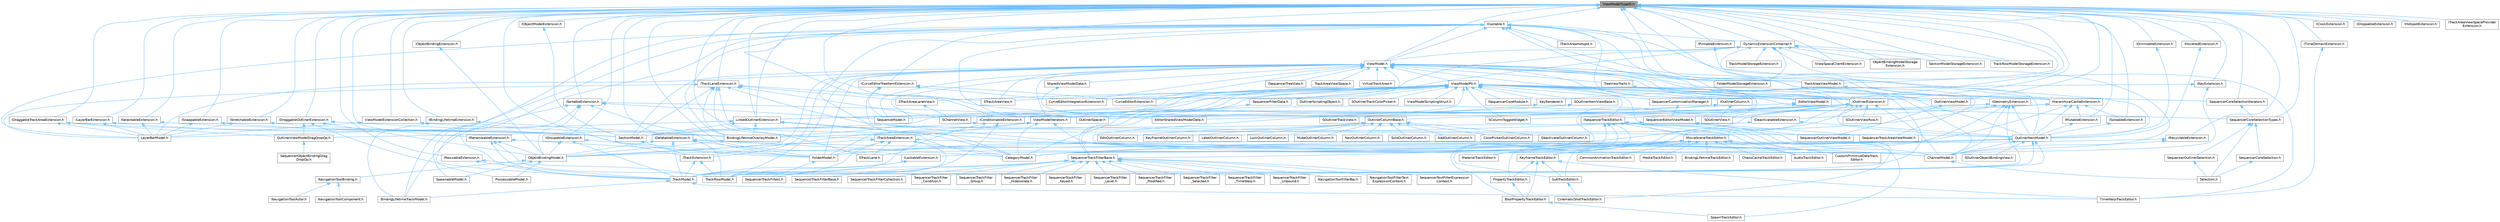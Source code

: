 digraph "ViewModelTypeID.h"
{
 // INTERACTIVE_SVG=YES
 // LATEX_PDF_SIZE
  bgcolor="transparent";
  edge [fontname=Helvetica,fontsize=10,labelfontname=Helvetica,labelfontsize=10];
  node [fontname=Helvetica,fontsize=10,shape=box,height=0.2,width=0.4];
  Node1 [id="Node000001",label="ViewModelTypeID.h",height=0.2,width=0.4,color="gray40", fillcolor="grey60", style="filled", fontcolor="black",tooltip=" "];
  Node1 -> Node2 [id="edge1_Node000001_Node000002",dir="back",color="steelblue1",style="solid",tooltip=" "];
  Node2 [id="Node000002",label="DynamicExtensionContainer.h",height=0.2,width=0.4,color="grey40", fillcolor="white", style="filled",URL="$db/d88/DynamicExtensionContainer_8h.html",tooltip=" "];
  Node2 -> Node3 [id="edge2_Node000002_Node000003",dir="back",color="steelblue1",style="solid",tooltip=" "];
  Node3 [id="Node000003",label="CurveEditorExtension.h",height=0.2,width=0.4,color="grey40", fillcolor="white", style="filled",URL="$da/d91/CurveEditorExtension_8h.html",tooltip=" "];
  Node2 -> Node4 [id="edge3_Node000002_Node000004",dir="back",color="steelblue1",style="solid",tooltip=" "];
  Node4 [id="Node000004",label="CurveEditorIntegrationExtension.h",height=0.2,width=0.4,color="grey40", fillcolor="white", style="filled",URL="$d9/ddc/CurveEditorIntegrationExtension_8h.html",tooltip=" "];
  Node2 -> Node5 [id="edge4_Node000002_Node000005",dir="back",color="steelblue1",style="solid",tooltip=" "];
  Node5 [id="Node000005",label="FolderModelStorageExtension.h",height=0.2,width=0.4,color="grey40", fillcolor="white", style="filled",URL="$d6/d60/FolderModelStorageExtension_8h.html",tooltip=" "];
  Node2 -> Node6 [id="edge5_Node000002_Node000006",dir="back",color="steelblue1",style="solid",tooltip=" "];
  Node6 [id="Node000006",label="HierarchicalCacheExtension.h",height=0.2,width=0.4,color="grey40", fillcolor="white", style="filled",URL="$da/d29/HierarchicalCacheExtension_8h.html",tooltip=" "];
  Node6 -> Node7 [id="edge6_Node000006_Node000007",dir="back",color="steelblue1",style="solid",tooltip=" "];
  Node7 [id="Node000007",label="IConditionableExtension.h",height=0.2,width=0.4,color="grey40", fillcolor="white", style="filled",URL="$d3/d60/IConditionableExtension_8h.html",tooltip=" "];
  Node7 -> Node8 [id="edge7_Node000007_Node000008",dir="back",color="steelblue1",style="solid",tooltip=" "];
  Node8 [id="Node000008",label="SectionModel.h",height=0.2,width=0.4,color="grey40", fillcolor="white", style="filled",URL="$d7/d0c/SectionModel_8h.html",tooltip=" "];
  Node8 -> Node9 [id="edge8_Node000008_Node000009",dir="back",color="steelblue1",style="solid",tooltip=" "];
  Node9 [id="Node000009",label="ITrackExtension.h",height=0.2,width=0.4,color="grey40", fillcolor="white", style="filled",URL="$d4/d09/ITrackExtension_8h.html",tooltip=" "];
  Node9 -> Node10 [id="edge9_Node000009_Node000010",dir="back",color="steelblue1",style="solid",tooltip=" "];
  Node10 [id="Node000010",label="TrackModel.h",height=0.2,width=0.4,color="grey40", fillcolor="white", style="filled",URL="$db/d94/TrackModel_8h.html",tooltip=" "];
  Node10 -> Node11 [id="edge10_Node000010_Node000011",dir="back",color="steelblue1",style="solid",tooltip=" "];
  Node11 [id="Node000011",label="BindingLifetimeTrackModel.h",height=0.2,width=0.4,color="grey40", fillcolor="white", style="filled",URL="$d5/d30/BindingLifetimeTrackModel_8h.html",tooltip=" "];
  Node10 -> Node12 [id="edge11_Node000010_Node000012",dir="back",color="steelblue1",style="solid",tooltip=" "];
  Node12 [id="Node000012",label="TimeWarpTrackEditor.h",height=0.2,width=0.4,color="grey40", fillcolor="white", style="filled",URL="$dc/d2e/TimeWarpTrackEditor_8h.html",tooltip=" "];
  Node9 -> Node13 [id="edge12_Node000009_Node000013",dir="back",color="steelblue1",style="solid",tooltip=" "];
  Node13 [id="Node000013",label="TrackRowModel.h",height=0.2,width=0.4,color="grey40", fillcolor="white", style="filled",URL="$d8/db5/TrackRowModel_8h.html",tooltip=" "];
  Node7 -> Node10 [id="edge13_Node000007_Node000010",dir="back",color="steelblue1",style="solid",tooltip=" "];
  Node7 -> Node13 [id="edge14_Node000007_Node000013",dir="back",color="steelblue1",style="solid",tooltip=" "];
  Node6 -> Node14 [id="edge15_Node000006_Node000014",dir="back",color="steelblue1",style="solid",tooltip=" "];
  Node14 [id="Node000014",label="IDeactivatableExtension.h",height=0.2,width=0.4,color="grey40", fillcolor="white", style="filled",URL="$dd/d9e/IDeactivatableExtension_8h.html",tooltip=" "];
  Node14 -> Node15 [id="edge16_Node000014_Node000015",dir="back",color="steelblue1",style="solid",tooltip=" "];
  Node15 [id="Node000015",label="FolderModel.h",height=0.2,width=0.4,color="grey40", fillcolor="white", style="filled",URL="$d4/d1d/FolderModel_8h.html",tooltip=" "];
  Node15 -> Node16 [id="edge17_Node000015_Node000016",dir="back",color="steelblue1",style="solid",tooltip=" "];
  Node16 [id="Node000016",label="SequencerTrackFilters.h",height=0.2,width=0.4,color="grey40", fillcolor="white", style="filled",URL="$df/d72/SequencerTrackFilters_8h.html",tooltip=" "];
  Node14 -> Node17 [id="edge18_Node000014_Node000017",dir="back",color="steelblue1",style="solid",tooltip=" "];
  Node17 [id="Node000017",label="OutlinerItemModel.h",height=0.2,width=0.4,color="grey40", fillcolor="white", style="filled",URL="$da/dbf/OutlinerItemModel_8h.html",tooltip=" "];
  Node17 -> Node18 [id="edge19_Node000017_Node000018",dir="back",color="steelblue1",style="solid",tooltip=" "];
  Node18 [id="Node000018",label="CategoryModel.h",height=0.2,width=0.4,color="grey40", fillcolor="white", style="filled",URL="$db/dfe/CategoryModel_8h.html",tooltip=" "];
  Node17 -> Node19 [id="edge20_Node000017_Node000019",dir="back",color="steelblue1",style="solid",tooltip=" "];
  Node19 [id="Node000019",label="ChannelModel.h",height=0.2,width=0.4,color="grey40", fillcolor="white", style="filled",URL="$de/d30/ChannelModel_8h.html",tooltip=" "];
  Node19 -> Node20 [id="edge21_Node000019_Node000020",dir="back",color="steelblue1",style="solid",tooltip=" "];
  Node20 [id="Node000020",label="Selection.h",height=0.2,width=0.4,color="grey40", fillcolor="white", style="filled",URL="$dd/dc2/Editor_2Sequencer_2Public_2MVVM_2Selection_2Selection_8h.html",tooltip=" "];
  Node17 -> Node15 [id="edge22_Node000017_Node000015",dir="back",color="steelblue1",style="solid",tooltip=" "];
  Node17 -> Node21 [id="edge23_Node000017_Node000021",dir="back",color="steelblue1",style="solid",tooltip=" "];
  Node21 [id="Node000021",label="ObjectBindingModel.h",height=0.2,width=0.4,color="grey40", fillcolor="white", style="filled",URL="$de/dbc/ObjectBindingModel_8h.html",tooltip=" "];
  Node21 -> Node22 [id="edge24_Node000021_Node000022",dir="back",color="steelblue1",style="solid",tooltip=" "];
  Node22 [id="Node000022",label="NavigationToolBinding.h",height=0.2,width=0.4,color="grey40", fillcolor="white", style="filled",URL="$d0/db5/NavigationToolBinding_8h.html",tooltip=" "];
  Node22 -> Node23 [id="edge25_Node000022_Node000023",dir="back",color="steelblue1",style="solid",tooltip=" "];
  Node23 [id="Node000023",label="NavigationToolActor.h",height=0.2,width=0.4,color="grey40", fillcolor="white", style="filled",URL="$d6/da8/NavigationToolActor_8h.html",tooltip=" "];
  Node22 -> Node24 [id="edge26_Node000022_Node000024",dir="back",color="steelblue1",style="solid",tooltip=" "];
  Node24 [id="Node000024",label="NavigationToolComponent.h",height=0.2,width=0.4,color="grey40", fillcolor="white", style="filled",URL="$d7/dfc/NavigationToolComponent_8h.html",tooltip=" "];
  Node21 -> Node25 [id="edge27_Node000021_Node000025",dir="back",color="steelblue1",style="solid",tooltip=" "];
  Node25 [id="Node000025",label="PossessableModel.h",height=0.2,width=0.4,color="grey40", fillcolor="white", style="filled",URL="$d5/d01/PossessableModel_8h.html",tooltip=" "];
  Node21 -> Node26 [id="edge28_Node000021_Node000026",dir="back",color="steelblue1",style="solid",tooltip=" "];
  Node26 [id="Node000026",label="SpawnableModel.h",height=0.2,width=0.4,color="grey40", fillcolor="white", style="filled",URL="$d0/dd5/SpawnableModel_8h.html",tooltip=" "];
  Node17 -> Node27 [id="edge29_Node000017_Node000027",dir="back",color="steelblue1",style="solid",tooltip=" "];
  Node27 [id="Node000027",label="SOutlinerObjectBindingView.h",height=0.2,width=0.4,color="grey40", fillcolor="white", style="filled",URL="$d1/dfa/SOutlinerObjectBindingView_8h.html",tooltip=" "];
  Node17 -> Node10 [id="edge30_Node000017_Node000010",dir="back",color="steelblue1",style="solid",tooltip=" "];
  Node17 -> Node13 [id="edge31_Node000017_Node000013",dir="back",color="steelblue1",style="solid",tooltip=" "];
  Node6 -> Node28 [id="edge32_Node000006_Node000028",dir="back",color="steelblue1",style="solid",tooltip=" "];
  Node28 [id="Node000028",label="ILockableExtension.h",height=0.2,width=0.4,color="grey40", fillcolor="white", style="filled",URL="$dd/d3f/ILockableExtension_8h.html",tooltip=" "];
  Node28 -> Node10 [id="edge33_Node000028_Node000010",dir="back",color="steelblue1",style="solid",tooltip=" "];
  Node28 -> Node13 [id="edge34_Node000028_Node000013",dir="back",color="steelblue1",style="solid",tooltip=" "];
  Node6 -> Node29 [id="edge35_Node000006_Node000029",dir="back",color="steelblue1",style="solid",tooltip=" "];
  Node29 [id="Node000029",label="IMutableExtension.h",height=0.2,width=0.4,color="grey40", fillcolor="white", style="filled",URL="$d9/dca/IMutableExtension_8h.html",tooltip=" "];
  Node29 -> Node17 [id="edge36_Node000029_Node000017",dir="back",color="steelblue1",style="solid",tooltip=" "];
  Node6 -> Node30 [id="edge37_Node000006_Node000030",dir="back",color="steelblue1",style="solid",tooltip=" "];
  Node30 [id="Node000030",label="ISoloableExtension.h",height=0.2,width=0.4,color="grey40", fillcolor="white", style="filled",URL="$d8/d58/ISoloableExtension_8h.html",tooltip=" "];
  Node30 -> Node17 [id="edge38_Node000030_Node000017",dir="back",color="steelblue1",style="solid",tooltip=" "];
  Node6 -> Node17 [id="edge39_Node000006_Node000017",dir="back",color="steelblue1",style="solid",tooltip=" "];
  Node2 -> Node31 [id="edge40_Node000002_Node000031",dir="back",color="steelblue1",style="solid",tooltip=" "];
  Node31 [id="Node000031",label="IViewSpaceClientExtension.h",height=0.2,width=0.4,color="grey40", fillcolor="white", style="filled",URL="$d4/d5c/IViewSpaceClientExtension_8h.html",tooltip=" "];
  Node2 -> Node32 [id="edge41_Node000002_Node000032",dir="back",color="steelblue1",style="solid",tooltip=" "];
  Node32 [id="Node000032",label="ObjectBindingModelStorage\lExtension.h",height=0.2,width=0.4,color="grey40", fillcolor="white", style="filled",URL="$d0/d9f/ObjectBindingModelStorageExtension_8h.html",tooltip=" "];
  Node2 -> Node33 [id="edge42_Node000002_Node000033",dir="back",color="steelblue1",style="solid",tooltip=" "];
  Node33 [id="Node000033",label="SectionModelStorageExtension.h",height=0.2,width=0.4,color="grey40", fillcolor="white", style="filled",URL="$dd/d78/SectionModelStorageExtension_8h.html",tooltip=" "];
  Node2 -> Node12 [id="edge43_Node000002_Node000012",dir="back",color="steelblue1",style="solid",tooltip=" "];
  Node2 -> Node34 [id="edge44_Node000002_Node000034",dir="back",color="steelblue1",style="solid",tooltip=" "];
  Node34 [id="Node000034",label="TrackModelStorageExtension.h",height=0.2,width=0.4,color="grey40", fillcolor="white", style="filled",URL="$d8/d98/TrackModelStorageExtension_8h.html",tooltip=" "];
  Node2 -> Node35 [id="edge45_Node000002_Node000035",dir="back",color="steelblue1",style="solid",tooltip=" "];
  Node35 [id="Node000035",label="TrackRowModelStorageExtension.h",height=0.2,width=0.4,color="grey40", fillcolor="white", style="filled",URL="$d7/d9d/TrackRowModelStorageExtension_8h.html",tooltip=" "];
  Node2 -> Node36 [id="edge46_Node000002_Node000036",dir="back",color="steelblue1",style="solid",tooltip=" "];
  Node36 [id="Node000036",label="ViewModel.h",height=0.2,width=0.4,color="grey40", fillcolor="white", style="filled",URL="$d1/df9/ViewModel_8h.html",tooltip=" "];
  Node36 -> Node37 [id="edge47_Node000036_Node000037",dir="back",color="steelblue1",style="solid",tooltip=" "];
  Node37 [id="Node000037",label="BindingLifetimeOverlayModel.h",height=0.2,width=0.4,color="grey40", fillcolor="white", style="filled",URL="$d2/d69/BindingLifetimeOverlayModel_8h.html",tooltip=" "];
  Node37 -> Node21 [id="edge48_Node000037_Node000021",dir="back",color="steelblue1",style="solid",tooltip=" "];
  Node36 -> Node18 [id="edge49_Node000036_Node000018",dir="back",color="steelblue1",style="solid",tooltip=" "];
  Node36 -> Node19 [id="edge50_Node000036_Node000019",dir="back",color="steelblue1",style="solid",tooltip=" "];
  Node36 -> Node3 [id="edge51_Node000036_Node000003",dir="back",color="steelblue1",style="solid",tooltip=" "];
  Node36 -> Node4 [id="edge52_Node000036_Node000004",dir="back",color="steelblue1",style="solid",tooltip=" "];
  Node36 -> Node38 [id="edge53_Node000036_Node000038",dir="back",color="steelblue1",style="solid",tooltip=" "];
  Node38 [id="Node000038",label="EditorViewModel.h",height=0.2,width=0.4,color="grey40", fillcolor="white", style="filled",URL="$da/d6b/EditorViewModel_8h.html",tooltip=" "];
  Node38 -> Node39 [id="edge54_Node000038_Node000039",dir="back",color="steelblue1",style="solid",tooltip=" "];
  Node39 [id="Node000039",label="EditorSharedViewModelData.h",height=0.2,width=0.4,color="grey40", fillcolor="white", style="filled",URL="$dd/dc7/EditorSharedViewModelData_8h.html",tooltip=" "];
  Node38 -> Node40 [id="edge55_Node000038_Node000040",dir="back",color="steelblue1",style="solid",tooltip=" "];
  Node40 [id="Node000040",label="SequencerEditorViewModel.h",height=0.2,width=0.4,color="grey40", fillcolor="white", style="filled",URL="$da/d57/SequencerEditorViewModel_8h.html",tooltip=" "];
  Node40 -> Node37 [id="edge56_Node000040_Node000037",dir="back",color="steelblue1",style="solid",tooltip=" "];
  Node40 -> Node41 [id="edge57_Node000040_Node000041",dir="back",color="steelblue1",style="solid",tooltip=" "];
  Node41 [id="Node000041",label="SequencerOutlinerViewModel.h",height=0.2,width=0.4,color="grey40", fillcolor="white", style="filled",URL="$da/d12/SequencerOutlinerViewModel_8h.html",tooltip=" "];
  Node40 -> Node42 [id="edge58_Node000040_Node000042",dir="back",color="steelblue1",style="solid",tooltip=" "];
  Node42 [id="Node000042",label="SequencerTrackAreaViewModel.h",height=0.2,width=0.4,color="grey40", fillcolor="white", style="filled",URL="$d9/dd2/SequencerTrackAreaViewModel_8h.html",tooltip=" "];
  Node36 -> Node15 [id="edge59_Node000036_Node000015",dir="back",color="steelblue1",style="solid",tooltip=" "];
  Node36 -> Node5 [id="edge60_Node000036_Node000005",dir="back",color="steelblue1",style="solid",tooltip=" "];
  Node36 -> Node43 [id="edge61_Node000036_Node000043",dir="back",color="steelblue1",style="solid",tooltip=" "];
  Node43 [id="Node000043",label="IOutlinerExtension.h",height=0.2,width=0.4,color="grey40", fillcolor="white", style="filled",URL="$db/d1a/IOutlinerExtension_8h.html",tooltip=" "];
  Node43 -> Node18 [id="edge62_Node000043_Node000018",dir="back",color="steelblue1",style="solid",tooltip=" "];
  Node43 -> Node19 [id="edge63_Node000043_Node000019",dir="back",color="steelblue1",style="solid",tooltip=" "];
  Node43 -> Node15 [id="edge64_Node000043_Node000015",dir="back",color="steelblue1",style="solid",tooltip=" "];
  Node43 -> Node44 [id="edge65_Node000043_Node000044",dir="back",color="steelblue1",style="solid",tooltip=" "];
  Node44 [id="Node000044",label="ISequencerTrackEditor.h",height=0.2,width=0.4,color="grey40", fillcolor="white", style="filled",URL="$df/dca/ISequencerTrackEditor_8h.html",tooltip=" "];
  Node44 -> Node45 [id="edge66_Node000044_Node000045",dir="back",color="steelblue1",style="solid",tooltip=" "];
  Node45 [id="Node000045",label="AudioTrackEditor.h",height=0.2,width=0.4,color="grey40", fillcolor="white", style="filled",URL="$dd/d96/AudioTrackEditor_8h.html",tooltip=" "];
  Node44 -> Node46 [id="edge67_Node000044_Node000046",dir="back",color="steelblue1",style="solid",tooltip=" "];
  Node46 [id="Node000046",label="BoolPropertyTrackEditor.h",height=0.2,width=0.4,color="grey40", fillcolor="white", style="filled",URL="$db/d07/BoolPropertyTrackEditor_8h.html",tooltip=" "];
  Node46 -> Node47 [id="edge68_Node000046_Node000047",dir="back",color="steelblue1",style="solid",tooltip=" "];
  Node47 [id="Node000047",label="SpawnTrackEditor.h",height=0.2,width=0.4,color="grey40", fillcolor="white", style="filled",URL="$d5/dac/SpawnTrackEditor_8h.html",tooltip=" "];
  Node44 -> Node48 [id="edge69_Node000044_Node000048",dir="back",color="steelblue1",style="solid",tooltip=" "];
  Node48 [id="Node000048",label="CinematicShotTrackEditor.h",height=0.2,width=0.4,color="grey40", fillcolor="white", style="filled",URL="$d3/d0c/CinematicShotTrackEditor_8h.html",tooltip=" "];
  Node44 -> Node49 [id="edge70_Node000044_Node000049",dir="back",color="steelblue1",style="solid",tooltip=" "];
  Node49 [id="Node000049",label="CustomPrimitiveDataTrack\lEditor.h",height=0.2,width=0.4,color="grey40", fillcolor="white", style="filled",URL="$dc/d8f/CustomPrimitiveDataTrackEditor_8h.html",tooltip=" "];
  Node44 -> Node50 [id="edge71_Node000044_Node000050",dir="back",color="steelblue1",style="solid",tooltip=" "];
  Node50 [id="Node000050",label="MaterialTrackEditor.h",height=0.2,width=0.4,color="grey40", fillcolor="white", style="filled",URL="$d1/d9f/MaterialTrackEditor_8h.html",tooltip=" "];
  Node44 -> Node51 [id="edge72_Node000044_Node000051",dir="back",color="steelblue1",style="solid",tooltip=" "];
  Node51 [id="Node000051",label="MovieSceneTrackEditor.h",height=0.2,width=0.4,color="grey40", fillcolor="white", style="filled",URL="$db/d6c/MovieSceneTrackEditor_8h.html",tooltip=" "];
  Node51 -> Node45 [id="edge73_Node000051_Node000045",dir="back",color="steelblue1",style="solid",tooltip=" "];
  Node51 -> Node52 [id="edge74_Node000051_Node000052",dir="back",color="steelblue1",style="solid",tooltip=" "];
  Node52 [id="Node000052",label="BindingLifetimeTrackEditor.h",height=0.2,width=0.4,color="grey40", fillcolor="white", style="filled",URL="$db/d3c/BindingLifetimeTrackEditor_8h.html",tooltip=" "];
  Node51 -> Node53 [id="edge75_Node000051_Node000053",dir="back",color="steelblue1",style="solid",tooltip=" "];
  Node53 [id="Node000053",label="ChaosCacheTrackEditor.h",height=0.2,width=0.4,color="grey40", fillcolor="white", style="filled",URL="$db/d36/ChaosCacheTrackEditor_8h.html",tooltip=" "];
  Node51 -> Node54 [id="edge76_Node000051_Node000054",dir="back",color="steelblue1",style="solid",tooltip=" "];
  Node54 [id="Node000054",label="CommonAnimationTrackEditor.h",height=0.2,width=0.4,color="grey40", fillcolor="white", style="filled",URL="$d9/d6e/CommonAnimationTrackEditor_8h.html",tooltip=" "];
  Node51 -> Node49 [id="edge77_Node000051_Node000049",dir="back",color="steelblue1",style="solid",tooltip=" "];
  Node51 -> Node55 [id="edge78_Node000051_Node000055",dir="back",color="steelblue1",style="solid",tooltip=" "];
  Node55 [id="Node000055",label="KeyframeTrackEditor.h",height=0.2,width=0.4,color="grey40", fillcolor="white", style="filled",URL="$dd/d47/KeyframeTrackEditor_8h.html",tooltip=" "];
  Node55 -> Node46 [id="edge79_Node000055_Node000046",dir="back",color="steelblue1",style="solid",tooltip=" "];
  Node55 -> Node56 [id="edge80_Node000055_Node000056",dir="back",color="steelblue1",style="solid",tooltip=" "];
  Node56 [id="Node000056",label="PropertyTrackEditor.h",height=0.2,width=0.4,color="grey40", fillcolor="white", style="filled",URL="$da/d9a/PropertyTrackEditor_8h.html",tooltip=" "];
  Node56 -> Node46 [id="edge81_Node000056_Node000046",dir="back",color="steelblue1",style="solid",tooltip=" "];
  Node55 -> Node57 [id="edge82_Node000055_Node000057",dir="back",color="steelblue1",style="solid",tooltip=" "];
  Node57 [id="Node000057",label="SubTrackEditor.h",height=0.2,width=0.4,color="grey40", fillcolor="white", style="filled",URL="$d8/d5b/SubTrackEditor_8h.html",tooltip=" "];
  Node57 -> Node48 [id="edge83_Node000057_Node000048",dir="back",color="steelblue1",style="solid",tooltip=" "];
  Node55 -> Node12 [id="edge84_Node000055_Node000012",dir="back",color="steelblue1",style="solid",tooltip=" "];
  Node51 -> Node50 [id="edge85_Node000051_Node000050",dir="back",color="steelblue1",style="solid",tooltip=" "];
  Node51 -> Node58 [id="edge86_Node000051_Node000058",dir="back",color="steelblue1",style="solid",tooltip=" "];
  Node58 [id="Node000058",label="MediaTrackEditor.h",height=0.2,width=0.4,color="grey40", fillcolor="white", style="filled",URL="$d0/d41/MediaTrackEditor_8h.html",tooltip=" "];
  Node51 -> Node56 [id="edge87_Node000051_Node000056",dir="back",color="steelblue1",style="solid",tooltip=" "];
  Node51 -> Node59 [id="edge88_Node000051_Node000059",dir="back",color="steelblue1",style="solid",tooltip=" "];
  Node59 [id="Node000059",label="SequencerTrackFilterBase.h",height=0.2,width=0.4,color="grey40", fillcolor="white", style="filled",URL="$d8/def/Filters_2SequencerTrackFilterBase_8h.html",tooltip=" "];
  Node59 -> Node60 [id="edge89_Node000059_Node000060",dir="back",color="steelblue1",style="solid",tooltip=" "];
  Node60 [id="Node000060",label="NavigationToolFilterBar.h",height=0.2,width=0.4,color="grey40", fillcolor="white", style="filled",URL="$df/d14/NavigationToolFilterBar_8h.html",tooltip=" "];
  Node59 -> Node61 [id="edge90_Node000059_Node000061",dir="back",color="steelblue1",style="solid",tooltip=" "];
  Node61 [id="Node000061",label="NavigationToolFilterText\lExpressionContext.h",height=0.2,width=0.4,color="grey40", fillcolor="white", style="filled",URL="$d8/dd2/NavigationToolFilterTextExpressionContext_8h.html",tooltip=" "];
  Node59 -> Node62 [id="edge91_Node000059_Node000062",dir="back",color="steelblue1",style="solid",tooltip=" "];
  Node62 [id="Node000062",label="SequencerTextFilterExpression\lContext.h",height=0.2,width=0.4,color="grey40", fillcolor="white", style="filled",URL="$d0/d9f/SequencerTextFilterExpressionContext_8h.html",tooltip=" "];
  Node59 -> Node63 [id="edge92_Node000059_Node000063",dir="back",color="steelblue1",style="solid",tooltip=" "];
  Node63 [id="Node000063",label="SequencerTrackFilterBase.h",height=0.2,width=0.4,color="grey40", fillcolor="white", style="filled",URL="$d8/d4d/SequencerTrackFilterBase_8h.html",tooltip=" "];
  Node59 -> Node64 [id="edge93_Node000059_Node000064",dir="back",color="steelblue1",style="solid",tooltip=" "];
  Node64 [id="Node000064",label="SequencerTrackFilterCollection.h",height=0.2,width=0.4,color="grey40", fillcolor="white", style="filled",URL="$d8/de2/SequencerTrackFilterCollection_8h.html",tooltip=" "];
  Node59 -> Node65 [id="edge94_Node000059_Node000065",dir="back",color="steelblue1",style="solid",tooltip=" "];
  Node65 [id="Node000065",label="SequencerTrackFilter\l_Condition.h",height=0.2,width=0.4,color="grey40", fillcolor="white", style="filled",URL="$df/d17/SequencerTrackFilter__Condition_8h.html",tooltip=" "];
  Node59 -> Node66 [id="edge95_Node000059_Node000066",dir="back",color="steelblue1",style="solid",tooltip=" "];
  Node66 [id="Node000066",label="SequencerTrackFilter\l_Group.h",height=0.2,width=0.4,color="grey40", fillcolor="white", style="filled",URL="$da/dea/SequencerTrackFilter__Group_8h.html",tooltip=" "];
  Node59 -> Node67 [id="edge96_Node000059_Node000067",dir="back",color="steelblue1",style="solid",tooltip=" "];
  Node67 [id="Node000067",label="SequencerTrackFilter\l_HideIsolate.h",height=0.2,width=0.4,color="grey40", fillcolor="white", style="filled",URL="$d3/d55/SequencerTrackFilter__HideIsolate_8h.html",tooltip=" "];
  Node59 -> Node68 [id="edge97_Node000059_Node000068",dir="back",color="steelblue1",style="solid",tooltip=" "];
  Node68 [id="Node000068",label="SequencerTrackFilter\l_Keyed.h",height=0.2,width=0.4,color="grey40", fillcolor="white", style="filled",URL="$d4/d2d/SequencerTrackFilter__Keyed_8h.html",tooltip=" "];
  Node59 -> Node69 [id="edge98_Node000059_Node000069",dir="back",color="steelblue1",style="solid",tooltip=" "];
  Node69 [id="Node000069",label="SequencerTrackFilter\l_Level.h",height=0.2,width=0.4,color="grey40", fillcolor="white", style="filled",URL="$d2/d6c/SequencerTrackFilter__Level_8h.html",tooltip=" "];
  Node59 -> Node70 [id="edge99_Node000059_Node000070",dir="back",color="steelblue1",style="solid",tooltip=" "];
  Node70 [id="Node000070",label="SequencerTrackFilter\l_Modified.h",height=0.2,width=0.4,color="grey40", fillcolor="white", style="filled",URL="$d0/dd9/SequencerTrackFilter__Modified_8h.html",tooltip=" "];
  Node59 -> Node71 [id="edge100_Node000059_Node000071",dir="back",color="steelblue1",style="solid",tooltip=" "];
  Node71 [id="Node000071",label="SequencerTrackFilter\l_Selected.h",height=0.2,width=0.4,color="grey40", fillcolor="white", style="filled",URL="$dc/d54/SequencerTrackFilter__Selected_8h.html",tooltip=" "];
  Node59 -> Node72 [id="edge101_Node000059_Node000072",dir="back",color="steelblue1",style="solid",tooltip=" "];
  Node72 [id="Node000072",label="SequencerTrackFilter\l_TimeWarp.h",height=0.2,width=0.4,color="grey40", fillcolor="white", style="filled",URL="$d6/dd0/SequencerTrackFilter__TimeWarp_8h.html",tooltip=" "];
  Node59 -> Node73 [id="edge102_Node000059_Node000073",dir="back",color="steelblue1",style="solid",tooltip=" "];
  Node73 [id="Node000073",label="SequencerTrackFilter\l_Unbound.h",height=0.2,width=0.4,color="grey40", fillcolor="white", style="filled",URL="$d0/dd1/SequencerTrackFilter__Unbound_8h.html",tooltip=" "];
  Node59 -> Node16 [id="edge103_Node000059_Node000016",dir="back",color="steelblue1",style="solid",tooltip=" "];
  Node51 -> Node57 [id="edge104_Node000051_Node000057",dir="back",color="steelblue1",style="solid",tooltip=" "];
  Node44 -> Node47 [id="edge105_Node000044_Node000047",dir="back",color="steelblue1",style="solid",tooltip=" "];
  Node44 -> Node57 [id="edge106_Node000044_Node000057",dir="back",color="steelblue1",style="solid",tooltip=" "];
  Node43 -> Node74 [id="edge107_Node000043_Node000074",dir="back",color="steelblue1",style="solid",tooltip=" "];
  Node74 [id="Node000074",label="LinkedOutlinerExtension.h",height=0.2,width=0.4,color="grey40", fillcolor="white", style="filled",URL="$da/d0f/LinkedOutlinerExtension_8h.html",tooltip=" "];
  Node74 -> Node37 [id="edge108_Node000074_Node000037",dir="back",color="steelblue1",style="solid",tooltip=" "];
  Node74 -> Node18 [id="edge109_Node000074_Node000018",dir="back",color="steelblue1",style="solid",tooltip=" "];
  Node74 -> Node19 [id="edge110_Node000074_Node000019",dir="back",color="steelblue1",style="solid",tooltip=" "];
  Node74 -> Node75 [id="edge111_Node000074_Node000075",dir="back",color="steelblue1",style="solid",tooltip=" "];
  Node75 [id="Node000075",label="LayerBarModel.h",height=0.2,width=0.4,color="grey40", fillcolor="white", style="filled",URL="$dd/daa/LayerBarModel_8h.html",tooltip=" "];
  Node74 -> Node8 [id="edge112_Node000074_Node000008",dir="back",color="steelblue1",style="solid",tooltip=" "];
  Node43 -> Node17 [id="edge113_Node000043_Node000017",dir="back",color="steelblue1",style="solid",tooltip=" "];
  Node43 -> Node76 [id="edge114_Node000043_Node000076",dir="back",color="steelblue1",style="solid",tooltip=" "];
  Node76 [id="Node000076",label="OutlinerSpacer.h",height=0.2,width=0.4,color="grey40", fillcolor="white", style="filled",URL="$dd/d3e/OutlinerSpacer_8h.html",tooltip=" "];
  Node43 -> Node77 [id="edge115_Node000043_Node000077",dir="back",color="steelblue1",style="solid",tooltip=" "];
  Node77 [id="Node000077",label="SColumnToggleWidget.h",height=0.2,width=0.4,color="grey40", fillcolor="white", style="filled",URL="$de/d8d/SColumnToggleWidget_8h.html",tooltip=" "];
  Node43 -> Node78 [id="edge116_Node000043_Node000078",dir="back",color="steelblue1",style="solid",tooltip=" "];
  Node78 [id="Node000078",label="SOutlinerView.h",height=0.2,width=0.4,color="grey40", fillcolor="white", style="filled",URL="$d5/de1/SOutlinerView_8h.html",tooltip=" "];
  Node43 -> Node79 [id="edge117_Node000043_Node000079",dir="back",color="steelblue1",style="solid",tooltip=" "];
  Node79 [id="Node000079",label="SOutlinerViewRow.h",height=0.2,width=0.4,color="grey40", fillcolor="white", style="filled",URL="$db/de3/SOutlinerViewRow_8h.html",tooltip=" "];
  Node43 -> Node80 [id="edge118_Node000043_Node000080",dir="back",color="steelblue1",style="solid",tooltip=" "];
  Node80 [id="Node000080",label="STrackLane.h",height=0.2,width=0.4,color="grey40", fillcolor="white", style="filled",URL="$d2/d8f/STrackLane_8h.html",tooltip=" "];
  Node43 -> Node81 [id="edge119_Node000043_Node000081",dir="back",color="steelblue1",style="solid",tooltip=" "];
  Node81 [id="Node000081",label="SequenceModel.h",height=0.2,width=0.4,color="grey40", fillcolor="white", style="filled",URL="$d4/d28/SequenceModel_8h.html",tooltip=" "];
  Node36 -> Node82 [id="edge120_Node000036_Node000082",dir="back",color="steelblue1",style="solid",tooltip=" "];
  Node82 [id="Node000082",label="ISequencerTreeView.h",height=0.2,width=0.4,color="grey40", fillcolor="white", style="filled",URL="$df/db6/ISequencerTreeView_8h.html",tooltip=" "];
  Node36 -> Node9 [id="edge121_Node000036_Node000009",dir="back",color="steelblue1",style="solid",tooltip=" "];
  Node36 -> Node75 [id="edge122_Node000036_Node000075",dir="back",color="steelblue1",style="solid",tooltip=" "];
  Node36 -> Node21 [id="edge123_Node000036_Node000021",dir="back",color="steelblue1",style="solid",tooltip=" "];
  Node36 -> Node17 [id="edge124_Node000036_Node000017",dir="back",color="steelblue1",style="solid",tooltip=" "];
  Node36 -> Node76 [id="edge125_Node000036_Node000076",dir="back",color="steelblue1",style="solid",tooltip=" "];
  Node36 -> Node83 [id="edge126_Node000036_Node000083",dir="back",color="steelblue1",style="solid",tooltip=" "];
  Node83 [id="Node000083",label="OutlinerViewModel.h",height=0.2,width=0.4,color="grey40", fillcolor="white", style="filled",URL="$dd/d41/OutlinerViewModel_8h.html",tooltip=" "];
  Node83 -> Node41 [id="edge127_Node000083_Node000041",dir="back",color="steelblue1",style="solid",tooltip=" "];
  Node36 -> Node84 [id="edge128_Node000036_Node000084",dir="back",color="steelblue1",style="solid",tooltip=" "];
  Node84 [id="Node000084",label="STrackAreaView.h",height=0.2,width=0.4,color="grey40", fillcolor="white", style="filled",URL="$de/d32/STrackAreaView_8h.html",tooltip=" "];
  Node36 -> Node8 [id="edge129_Node000036_Node000008",dir="back",color="steelblue1",style="solid",tooltip=" "];
  Node36 -> Node81 [id="edge130_Node000036_Node000081",dir="back",color="steelblue1",style="solid",tooltip=" "];
  Node36 -> Node85 [id="edge131_Node000036_Node000085",dir="back",color="steelblue1",style="solid",tooltip=" "];
  Node85 [id="Node000085",label="SharedViewModelData.h",height=0.2,width=0.4,color="grey40", fillcolor="white", style="filled",URL="$da/df4/SharedViewModelData_8h.html",tooltip=" "];
  Node85 -> Node39 [id="edge132_Node000085_Node000039",dir="back",color="steelblue1",style="solid",tooltip=" "];
  Node36 -> Node86 [id="edge133_Node000036_Node000086",dir="back",color="steelblue1",style="solid",tooltip=" "];
  Node86 [id="Node000086",label="TrackAreaViewModel.h",height=0.2,width=0.4,color="grey40", fillcolor="white", style="filled",URL="$dd/d8e/TrackAreaViewModel_8h.html",tooltip=" "];
  Node86 -> Node42 [id="edge134_Node000086_Node000042",dir="back",color="steelblue1",style="solid",tooltip=" "];
  Node36 -> Node87 [id="edge135_Node000036_Node000087",dir="back",color="steelblue1",style="solid",tooltip=" "];
  Node87 [id="Node000087",label="TrackAreaViewSpace.h",height=0.2,width=0.4,color="grey40", fillcolor="white", style="filled",URL="$d8/d1e/TrackAreaViewSpace_8h.html",tooltip=" "];
  Node36 -> Node10 [id="edge136_Node000036_Node000010",dir="back",color="steelblue1",style="solid",tooltip=" "];
  Node36 -> Node13 [id="edge137_Node000036_Node000013",dir="back",color="steelblue1",style="solid",tooltip=" "];
  Node36 -> Node88 [id="edge138_Node000036_Node000088",dir="back",color="steelblue1",style="solid",tooltip=" "];
  Node88 [id="Node000088",label="TreeViewTraits.h",height=0.2,width=0.4,color="grey40", fillcolor="white", style="filled",URL="$d2/d3b/TreeViewTraits_8h.html",tooltip=" "];
  Node88 -> Node43 [id="edge139_Node000088_Node000043",dir="back",color="steelblue1",style="solid",tooltip=" "];
  Node88 -> Node78 [id="edge140_Node000088_Node000078",dir="back",color="steelblue1",style="solid",tooltip=" "];
  Node36 -> Node89 [id="edge141_Node000036_Node000089",dir="back",color="steelblue1",style="solid",tooltip=" "];
  Node89 [id="Node000089",label="ViewModelIterators.h",height=0.2,width=0.4,color="grey40", fillcolor="white", style="filled",URL="$d8/d24/ViewModelIterators_8h.html",tooltip=" "];
  Node89 -> Node18 [id="edge142_Node000089_Node000018",dir="back",color="steelblue1",style="solid",tooltip=" "];
  Node89 -> Node19 [id="edge143_Node000089_Node000019",dir="back",color="steelblue1",style="solid",tooltip=" "];
  Node89 -> Node90 [id="edge144_Node000089_Node000090",dir="back",color="steelblue1",style="solid",tooltip=" "];
  Node90 [id="Node000090",label="ITrackAreaExtension.h",height=0.2,width=0.4,color="grey40", fillcolor="white", style="filled",URL="$d4/d6c/ITrackAreaExtension_8h.html",tooltip=" "];
  Node90 -> Node18 [id="edge145_Node000090_Node000018",dir="back",color="steelblue1",style="solid",tooltip=" "];
  Node90 -> Node19 [id="edge146_Node000090_Node000019",dir="back",color="steelblue1",style="solid",tooltip=" "];
  Node90 -> Node15 [id="edge147_Node000090_Node000015",dir="back",color="steelblue1",style="solid",tooltip=" "];
  Node90 -> Node21 [id="edge148_Node000090_Node000021",dir="back",color="steelblue1",style="solid",tooltip=" "];
  Node90 -> Node80 [id="edge149_Node000090_Node000080",dir="back",color="steelblue1",style="solid",tooltip=" "];
  Node90 -> Node10 [id="edge150_Node000090_Node000010",dir="back",color="steelblue1",style="solid",tooltip=" "];
  Node90 -> Node13 [id="edge151_Node000090_Node000013",dir="back",color="steelblue1",style="solid",tooltip=" "];
  Node89 -> Node9 [id="edge152_Node000089_Node000009",dir="back",color="steelblue1",style="solid",tooltip=" "];
  Node36 -> Node91 [id="edge153_Node000036_Node000091",dir="back",color="steelblue1",style="solid",tooltip=" "];
  Node91 [id="Node000091",label="ViewModelPtr.h",height=0.2,width=0.4,color="grey40", fillcolor="white", style="filled",URL="$dc/d8f/ViewModelPtr_8h.html",tooltip=" "];
  Node91 -> Node18 [id="edge154_Node000091_Node000018",dir="back",color="steelblue1",style="solid",tooltip=" "];
  Node91 -> Node19 [id="edge155_Node000091_Node000019",dir="back",color="steelblue1",style="solid",tooltip=" "];
  Node91 -> Node3 [id="edge156_Node000091_Node000003",dir="back",color="steelblue1",style="solid",tooltip=" "];
  Node91 -> Node4 [id="edge157_Node000091_Node000004",dir="back",color="steelblue1",style="solid",tooltip=" "];
  Node91 -> Node38 [id="edge158_Node000091_Node000038",dir="back",color="steelblue1",style="solid",tooltip=" "];
  Node91 -> Node6 [id="edge159_Node000091_Node000006",dir="back",color="steelblue1",style="solid",tooltip=" "];
  Node91 -> Node92 [id="edge160_Node000091_Node000092",dir="back",color="steelblue1",style="solid",tooltip=" "];
  Node92 [id="Node000092",label="IOutlinerColumn.h",height=0.2,width=0.4,color="grey40", fillcolor="white", style="filled",URL="$d7/da4/IOutlinerColumn_8h.html",tooltip=" "];
  Node92 -> Node93 [id="edge161_Node000092_Node000093",dir="back",color="steelblue1",style="solid",tooltip=" "];
  Node93 [id="Node000093",label="OutlinerColumnBase.h",height=0.2,width=0.4,color="grey40", fillcolor="white", style="filled",URL="$df/dab/OutlinerColumnBase_8h.html",tooltip=" "];
  Node93 -> Node94 [id="edge162_Node000093_Node000094",dir="back",color="steelblue1",style="solid",tooltip=" "];
  Node94 [id="Node000094",label="AddOutlinerColumn.h",height=0.2,width=0.4,color="grey40", fillcolor="white", style="filled",URL="$d3/d3a/AddOutlinerColumn_8h.html",tooltip=" "];
  Node93 -> Node95 [id="edge163_Node000093_Node000095",dir="back",color="steelblue1",style="solid",tooltip=" "];
  Node95 [id="Node000095",label="ColorPickerOutlinerColumn.h",height=0.2,width=0.4,color="grey40", fillcolor="white", style="filled",URL="$d5/da7/ColorPickerOutlinerColumn_8h.html",tooltip=" "];
  Node93 -> Node96 [id="edge164_Node000093_Node000096",dir="back",color="steelblue1",style="solid",tooltip=" "];
  Node96 [id="Node000096",label="DeactivateOutlinerColumn.h",height=0.2,width=0.4,color="grey40", fillcolor="white", style="filled",URL="$d8/d5a/DeactivateOutlinerColumn_8h.html",tooltip=" "];
  Node93 -> Node97 [id="edge165_Node000093_Node000097",dir="back",color="steelblue1",style="solid",tooltip=" "];
  Node97 [id="Node000097",label="EditOutlinerColumn.h",height=0.2,width=0.4,color="grey40", fillcolor="white", style="filled",URL="$de/d18/EditOutlinerColumn_8h.html",tooltip=" "];
  Node93 -> Node98 [id="edge166_Node000093_Node000098",dir="back",color="steelblue1",style="solid",tooltip=" "];
  Node98 [id="Node000098",label="KeyFrameOutlinerColumn.h",height=0.2,width=0.4,color="grey40", fillcolor="white", style="filled",URL="$df/da3/KeyFrameOutlinerColumn_8h.html",tooltip=" "];
  Node93 -> Node99 [id="edge167_Node000093_Node000099",dir="back",color="steelblue1",style="solid",tooltip=" "];
  Node99 [id="Node000099",label="LabelOutlinerColumn.h",height=0.2,width=0.4,color="grey40", fillcolor="white", style="filled",URL="$d5/dba/LabelOutlinerColumn_8h.html",tooltip=" "];
  Node93 -> Node100 [id="edge168_Node000093_Node000100",dir="back",color="steelblue1",style="solid",tooltip=" "];
  Node100 [id="Node000100",label="LockOutlinerColumn.h",height=0.2,width=0.4,color="grey40", fillcolor="white", style="filled",URL="$d1/d70/LockOutlinerColumn_8h.html",tooltip=" "];
  Node93 -> Node101 [id="edge169_Node000093_Node000101",dir="back",color="steelblue1",style="solid",tooltip=" "];
  Node101 [id="Node000101",label="MuteOutlinerColumn.h",height=0.2,width=0.4,color="grey40", fillcolor="white", style="filled",URL="$d9/d68/MuteOutlinerColumn_8h.html",tooltip=" "];
  Node93 -> Node102 [id="edge170_Node000093_Node000102",dir="back",color="steelblue1",style="solid",tooltip=" "];
  Node102 [id="Node000102",label="NavOutlinerColumn.h",height=0.2,width=0.4,color="grey40", fillcolor="white", style="filled",URL="$d5/d7c/NavOutlinerColumn_8h.html",tooltip=" "];
  Node93 -> Node103 [id="edge171_Node000093_Node000103",dir="back",color="steelblue1",style="solid",tooltip=" "];
  Node103 [id="Node000103",label="SoloOutlinerColumn.h",height=0.2,width=0.4,color="grey40", fillcolor="white", style="filled",URL="$d5/dec/SoloOutlinerColumn_8h.html",tooltip=" "];
  Node92 -> Node78 [id="edge172_Node000092_Node000078",dir="back",color="steelblue1",style="solid",tooltip=" "];
  Node91 -> Node43 [id="edge173_Node000091_Node000043",dir="back",color="steelblue1",style="solid",tooltip=" "];
  Node91 -> Node104 [id="edge174_Node000091_Node000104",dir="back",color="steelblue1",style="solid",tooltip=" "];
  Node104 [id="Node000104",label="ISequencerCoreModule.h",height=0.2,width=0.4,color="grey40", fillcolor="white", style="filled",URL="$d8/dd3/ISequencerCoreModule_8h.html",tooltip=" "];
  Node91 -> Node44 [id="edge175_Node000091_Node000044",dir="back",color="steelblue1",style="solid",tooltip=" "];
  Node91 -> Node105 [id="edge176_Node000091_Node000105",dir="back",color="steelblue1",style="solid",tooltip=" "];
  Node105 [id="Node000105",label="KeyRenderer.h",height=0.2,width=0.4,color="grey40", fillcolor="white", style="filled",URL="$d1/d2c/KeyRenderer_8h.html",tooltip=" "];
  Node105 -> Node106 [id="edge177_Node000105_Node000106",dir="back",color="steelblue1",style="solid",tooltip=" "];
  Node106 [id="Node000106",label="SChannelView.h",height=0.2,width=0.4,color="grey40", fillcolor="white", style="filled",URL="$d8/d78/SChannelView_8h.html",tooltip=" "];
  Node91 -> Node74 [id="edge178_Node000091_Node000074",dir="back",color="steelblue1",style="solid",tooltip=" "];
  Node91 -> Node107 [id="edge179_Node000091_Node000107",dir="back",color="steelblue1",style="solid",tooltip=" "];
  Node107 [id="Node000107",label="OutlinerScriptingObject.h",height=0.2,width=0.4,color="grey40", fillcolor="white", style="filled",URL="$d8/deb/OutlinerScriptingObject_8h.html",tooltip=" "];
  Node91 -> Node76 [id="edge180_Node000091_Node000076",dir="back",color="steelblue1",style="solid",tooltip=" "];
  Node91 -> Node83 [id="edge181_Node000091_Node000083",dir="back",color="steelblue1",style="solid",tooltip=" "];
  Node91 -> Node108 [id="edge182_Node000091_Node000108",dir="back",color="steelblue1",style="solid",tooltip=" "];
  Node108 [id="Node000108",label="OutlinerViewModelDragDropOp.h",height=0.2,width=0.4,color="grey40", fillcolor="white", style="filled",URL="$d5/d01/OutlinerViewModelDragDropOp_8h.html",tooltip=" "];
  Node108 -> Node109 [id="edge183_Node000108_Node000109",dir="back",color="steelblue1",style="solid",tooltip=" "];
  Node109 [id="Node000109",label="SequencerObjectBindingDrag\lDropOp.h",height=0.2,width=0.4,color="grey40", fillcolor="white", style="filled",URL="$dc/d4e/SequencerObjectBindingDragDropOp_8h.html",tooltip=" "];
  Node91 -> Node106 [id="edge184_Node000091_Node000106",dir="back",color="steelblue1",style="solid",tooltip=" "];
  Node91 -> Node77 [id="edge185_Node000091_Node000077",dir="back",color="steelblue1",style="solid",tooltip=" "];
  Node91 -> Node110 [id="edge186_Node000091_Node000110",dir="back",color="steelblue1",style="solid",tooltip=" "];
  Node110 [id="Node000110",label="SOutlinerItemViewBase.h",height=0.2,width=0.4,color="grey40", fillcolor="white", style="filled",URL="$d8/d1b/SOutlinerItemViewBase_8h.html",tooltip=" "];
  Node110 -> Node27 [id="edge187_Node000110_Node000027",dir="back",color="steelblue1",style="solid",tooltip=" "];
  Node110 -> Node111 [id="edge188_Node000110_Node000111",dir="back",color="steelblue1",style="solid",tooltip=" "];
  Node111 [id="Node000111",label="SOutlinerTrackView.h",height=0.2,width=0.4,color="grey40", fillcolor="white", style="filled",URL="$d6/d46/SOutlinerTrackView_8h.html",tooltip=" "];
  Node91 -> Node112 [id="edge189_Node000091_Node000112",dir="back",color="steelblue1",style="solid",tooltip=" "];
  Node112 [id="Node000112",label="SOutlinerTrackColorPicker.h",height=0.2,width=0.4,color="grey40", fillcolor="white", style="filled",URL="$d8/d7f/SOutlinerTrackColorPicker_8h.html",tooltip=" "];
  Node91 -> Node78 [id="edge190_Node000091_Node000078",dir="back",color="steelblue1",style="solid",tooltip=" "];
  Node91 -> Node113 [id="edge191_Node000091_Node000113",dir="back",color="steelblue1",style="solid",tooltip=" "];
  Node113 [id="Node000113",label="STrackAreaLaneView.h",height=0.2,width=0.4,color="grey40", fillcolor="white", style="filled",URL="$db/d67/STrackAreaLaneView_8h.html",tooltip=" "];
  Node113 -> Node106 [id="edge192_Node000113_Node000106",dir="back",color="steelblue1",style="solid",tooltip=" "];
  Node91 -> Node84 [id="edge193_Node000091_Node000084",dir="back",color="steelblue1",style="solid",tooltip=" "];
  Node91 -> Node114 [id="edge194_Node000091_Node000114",dir="back",color="steelblue1",style="solid",tooltip=" "];
  Node114 [id="Node000114",label="SequencerCoreSelectionIterators.h",height=0.2,width=0.4,color="grey40", fillcolor="white", style="filled",URL="$dd/ddc/SequencerCoreSelectionIterators_8h.html",tooltip=" "];
  Node114 -> Node115 [id="edge195_Node000114_Node000115",dir="back",color="steelblue1",style="solid",tooltip=" "];
  Node115 [id="Node000115",label="SequencerCoreSelectionTypes.h",height=0.2,width=0.4,color="grey40", fillcolor="white", style="filled",URL="$d1/df8/SequencerCoreSelectionTypes_8h.html",tooltip=" "];
  Node115 -> Node20 [id="edge196_Node000115_Node000020",dir="back",color="steelblue1",style="solid",tooltip=" "];
  Node115 -> Node116 [id="edge197_Node000115_Node000116",dir="back",color="steelblue1",style="solid",tooltip=" "];
  Node116 [id="Node000116",label="SequencerCoreSelection.h",height=0.2,width=0.4,color="grey40", fillcolor="white", style="filled",URL="$d1/d4a/SequencerCoreSelection_8h.html",tooltip=" "];
  Node116 -> Node20 [id="edge198_Node000116_Node000020",dir="back",color="steelblue1",style="solid",tooltip=" "];
  Node115 -> Node117 [id="edge199_Node000115_Node000117",dir="back",color="steelblue1",style="solid",tooltip=" "];
  Node117 [id="Node000117",label="SequencerOutlinerSelection.h",height=0.2,width=0.4,color="grey40", fillcolor="white", style="filled",URL="$dd/d50/SequencerOutlinerSelection_8h.html",tooltip=" "];
  Node117 -> Node20 [id="edge200_Node000117_Node000020",dir="back",color="steelblue1",style="solid",tooltip=" "];
  Node91 -> Node115 [id="edge201_Node000091_Node000115",dir="back",color="steelblue1",style="solid",tooltip=" "];
  Node91 -> Node118 [id="edge202_Node000091_Node000118",dir="back",color="steelblue1",style="solid",tooltip=" "];
  Node118 [id="Node000118",label="SequencerCustomizationManager.h",height=0.2,width=0.4,color="grey40", fillcolor="white", style="filled",URL="$dd/dea/SequencerCustomizationManager_8h.html",tooltip=" "];
  Node118 -> Node40 [id="edge203_Node000118_Node000040",dir="back",color="steelblue1",style="solid",tooltip=" "];
  Node91 -> Node119 [id="edge204_Node000091_Node000119",dir="back",color="steelblue1",style="solid",tooltip=" "];
  Node119 [id="Node000119",label="SequencerFilterData.h",height=0.2,width=0.4,color="grey40", fillcolor="white", style="filled",URL="$de/d9f/SequencerFilterData_8h.html",tooltip=" "];
  Node119 -> Node59 [id="edge205_Node000119_Node000059",dir="back",color="steelblue1",style="solid",tooltip=" "];
  Node91 -> Node59 [id="edge206_Node000091_Node000059",dir="back",color="steelblue1",style="solid",tooltip=" "];
  Node91 -> Node89 [id="edge207_Node000091_Node000089",dir="back",color="steelblue1",style="solid",tooltip=" "];
  Node91 -> Node120 [id="edge208_Node000091_Node000120",dir="back",color="steelblue1",style="solid",tooltip=" "];
  Node120 [id="Node000120",label="ViewModelScriptingStruct.h",height=0.2,width=0.4,color="grey40", fillcolor="white", style="filled",URL="$d1/d9d/ViewModelScriptingStruct_8h.html",tooltip=" "];
  Node36 -> Node121 [id="edge209_Node000036_Node000121",dir="back",color="steelblue1",style="solid",tooltip=" "];
  Node121 [id="Node000121",label="VirtualTrackArea.h",height=0.2,width=0.4,color="grey40", fillcolor="white", style="filled",URL="$de/d07/VirtualTrackArea_8h.html",tooltip=" "];
  Node1 -> Node38 [id="edge210_Node000001_Node000038",dir="back",color="steelblue1",style="solid",tooltip=" "];
  Node1 -> Node6 [id="edge211_Node000001_Node000006",dir="back",color="steelblue1",style="solid",tooltip=" "];
  Node1 -> Node122 [id="edge212_Node000001_Node000122",dir="back",color="steelblue1",style="solid",tooltip=" "];
  Node122 [id="Node000122",label="IBindingLifetimeExtension.h",height=0.2,width=0.4,color="grey40", fillcolor="white", style="filled",URL="$df/d45/IBindingLifetimeExtension_8h.html",tooltip=" "];
  Node122 -> Node37 [id="edge213_Node000122_Node000037",dir="back",color="steelblue1",style="solid",tooltip=" "];
  Node122 -> Node11 [id="edge214_Node000122_Node000011",dir="back",color="steelblue1",style="solid",tooltip=" "];
  Node1 -> Node123 [id="edge215_Node000001_Node000123",dir="back",color="steelblue1",style="solid",tooltip=" "];
  Node123 [id="Node000123",label="ICastable.h",height=0.2,width=0.4,color="grey40", fillcolor="white", style="filled",URL="$de/de7/ICastable_8h.html",tooltip=" "];
  Node123 -> Node37 [id="edge216_Node000123_Node000037",dir="back",color="steelblue1",style="solid",tooltip=" "];
  Node123 -> Node11 [id="edge217_Node000123_Node000011",dir="back",color="steelblue1",style="solid",tooltip=" "];
  Node123 -> Node18 [id="edge218_Node000123_Node000018",dir="back",color="steelblue1",style="solid",tooltip=" "];
  Node123 -> Node19 [id="edge219_Node000123_Node000019",dir="back",color="steelblue1",style="solid",tooltip=" "];
  Node123 -> Node2 [id="edge220_Node000123_Node000002",dir="back",color="steelblue1",style="solid",tooltip=" "];
  Node123 -> Node38 [id="edge221_Node000123_Node000038",dir="back",color="steelblue1",style="solid",tooltip=" "];
  Node123 -> Node43 [id="edge222_Node000123_Node000043",dir="back",color="steelblue1",style="solid",tooltip=" "];
  Node123 -> Node124 [id="edge223_Node000123_Node000124",dir="back",color="steelblue1",style="solid",tooltip=" "];
  Node124 [id="Node000124",label="ITrackAreaHotspot.h",height=0.2,width=0.4,color="grey40", fillcolor="white", style="filled",URL="$d1/d10/ITrackAreaHotspot_8h.html",tooltip=" "];
  Node123 -> Node75 [id="edge224_Node000123_Node000075",dir="back",color="steelblue1",style="solid",tooltip=" "];
  Node123 -> Node74 [id="edge225_Node000123_Node000074",dir="back",color="steelblue1",style="solid",tooltip=" "];
  Node123 -> Node17 [id="edge226_Node000123_Node000017",dir="back",color="steelblue1",style="solid",tooltip=" "];
  Node123 -> Node76 [id="edge227_Node000123_Node000076",dir="back",color="steelblue1",style="solid",tooltip=" "];
  Node123 -> Node83 [id="edge228_Node000123_Node000083",dir="back",color="steelblue1",style="solid",tooltip=" "];
  Node123 -> Node25 [id="edge229_Node000123_Node000025",dir="back",color="steelblue1",style="solid",tooltip=" "];
  Node123 -> Node26 [id="edge230_Node000123_Node000026",dir="back",color="steelblue1",style="solid",tooltip=" "];
  Node123 -> Node86 [id="edge231_Node000123_Node000086",dir="back",color="steelblue1",style="solid",tooltip=" "];
  Node123 -> Node36 [id="edge232_Node000123_Node000036",dir="back",color="steelblue1",style="solid",tooltip=" "];
  Node1 -> Node125 [id="edge233_Node000001_Node000125",dir="back",color="steelblue1",style="solid",tooltip=" "];
  Node125 [id="Node000125",label="IClockExtension.h",height=0.2,width=0.4,color="grey40", fillcolor="white", style="filled",URL="$d1/d52/IClockExtension_8h.html",tooltip=" "];
  Node1 -> Node7 [id="edge234_Node000001_Node000007",dir="back",color="steelblue1",style="solid",tooltip=" "];
  Node1 -> Node126 [id="edge235_Node000001_Node000126",dir="back",color="steelblue1",style="solid",tooltip=" "];
  Node126 [id="Node000126",label="ICurveEditorTreeItemExtension.h",height=0.2,width=0.4,color="grey40", fillcolor="white", style="filled",URL="$db/d52/ICurveEditorTreeItemExtension_8h.html",tooltip=" "];
  Node126 -> Node3 [id="edge236_Node000126_Node000003",dir="back",color="steelblue1",style="solid",tooltip=" "];
  Node126 -> Node4 [id="edge237_Node000126_Node000004",dir="back",color="steelblue1",style="solid",tooltip=" "];
  Node126 -> Node17 [id="edge238_Node000126_Node000017",dir="back",color="steelblue1",style="solid",tooltip=" "];
  Node126 -> Node81 [id="edge239_Node000126_Node000081",dir="back",color="steelblue1",style="solid",tooltip=" "];
  Node1 -> Node14 [id="edge240_Node000001_Node000014",dir="back",color="steelblue1",style="solid",tooltip=" "];
  Node1 -> Node127 [id="edge241_Node000001_Node000127",dir="back",color="steelblue1",style="solid",tooltip=" "];
  Node127 [id="Node000127",label="IDeletableExtension.h",height=0.2,width=0.4,color="grey40", fillcolor="white", style="filled",URL="$dc/d48/IDeletableExtension_8h.html",tooltip=" "];
  Node127 -> Node18 [id="edge242_Node000127_Node000018",dir="back",color="steelblue1",style="solid",tooltip=" "];
  Node127 -> Node19 [id="edge243_Node000127_Node000019",dir="back",color="steelblue1",style="solid",tooltip=" "];
  Node127 -> Node15 [id="edge244_Node000127_Node000015",dir="back",color="steelblue1",style="solid",tooltip=" "];
  Node127 -> Node21 [id="edge245_Node000127_Node000021",dir="back",color="steelblue1",style="solid",tooltip=" "];
  Node127 -> Node10 [id="edge246_Node000127_Node000010",dir="back",color="steelblue1",style="solid",tooltip=" "];
  Node127 -> Node13 [id="edge247_Node000127_Node000013",dir="back",color="steelblue1",style="solid",tooltip=" "];
  Node1 -> Node128 [id="edge248_Node000001_Node000128",dir="back",color="steelblue1",style="solid",tooltip=" "];
  Node128 [id="Node000128",label="IDimmableExtension.h",height=0.2,width=0.4,color="grey40", fillcolor="white", style="filled",URL="$d2/da0/IDimmableExtension_8h.html",tooltip=" "];
  Node128 -> Node17 [id="edge249_Node000128_Node000017",dir="back",color="steelblue1",style="solid",tooltip=" "];
  Node1 -> Node129 [id="edge250_Node000001_Node000129",dir="back",color="steelblue1",style="solid",tooltip=" "];
  Node129 [id="Node000129",label="IDraggableOutlinerExtension.h",height=0.2,width=0.4,color="grey40", fillcolor="white", style="filled",URL="$d8/d3b/IDraggableOutlinerExtension_8h.html",tooltip=" "];
  Node129 -> Node15 [id="edge251_Node000129_Node000015",dir="back",color="steelblue1",style="solid",tooltip=" "];
  Node129 -> Node21 [id="edge252_Node000129_Node000021",dir="back",color="steelblue1",style="solid",tooltip=" "];
  Node129 -> Node108 [id="edge253_Node000129_Node000108",dir="back",color="steelblue1",style="solid",tooltip=" "];
  Node129 -> Node10 [id="edge254_Node000129_Node000010",dir="back",color="steelblue1",style="solid",tooltip=" "];
  Node1 -> Node130 [id="edge255_Node000001_Node000130",dir="back",color="steelblue1",style="solid",tooltip=" "];
  Node130 [id="Node000130",label="IDraggableTrackAreaExtension.h",height=0.2,width=0.4,color="grey40", fillcolor="white", style="filled",URL="$dc/d71/IDraggableTrackAreaExtension_8h.html",tooltip=" "];
  Node130 -> Node75 [id="edge256_Node000130_Node000075",dir="back",color="steelblue1",style="solid",tooltip=" "];
  Node130 -> Node108 [id="edge257_Node000130_Node000108",dir="back",color="steelblue1",style="solid",tooltip=" "];
  Node130 -> Node8 [id="edge258_Node000130_Node000008",dir="back",color="steelblue1",style="solid",tooltip=" "];
  Node1 -> Node131 [id="edge259_Node000001_Node000131",dir="back",color="steelblue1",style="solid",tooltip=" "];
  Node131 [id="Node000131",label="IDroppableExtension.h",height=0.2,width=0.4,color="grey40", fillcolor="white", style="filled",URL="$df/d33/IDroppableExtension_8h.html",tooltip=" "];
  Node1 -> Node132 [id="edge260_Node000001_Node000132",dir="back",color="steelblue1",style="solid",tooltip=" "];
  Node132 [id="Node000132",label="IGeometryExtension.h",height=0.2,width=0.4,color="grey40", fillcolor="white", style="filled",URL="$dc/d71/IGeometryExtension_8h.html",tooltip=" "];
  Node132 -> Node18 [id="edge261_Node000132_Node000018",dir="back",color="steelblue1",style="solid",tooltip=" "];
  Node132 -> Node19 [id="edge262_Node000132_Node000019",dir="back",color="steelblue1",style="solid",tooltip=" "];
  Node132 -> Node17 [id="edge263_Node000132_Node000017",dir="back",color="steelblue1",style="solid",tooltip=" "];
  Node132 -> Node76 [id="edge264_Node000132_Node000076",dir="back",color="steelblue1",style="solid",tooltip=" "];
  Node132 -> Node8 [id="edge265_Node000132_Node000008",dir="back",color="steelblue1",style="solid",tooltip=" "];
  Node132 -> Node81 [id="edge266_Node000132_Node000081",dir="back",color="steelblue1",style="solid",tooltip=" "];
  Node132 -> Node10 [id="edge267_Node000132_Node000010",dir="back",color="steelblue1",style="solid",tooltip=" "];
  Node1 -> Node133 [id="edge268_Node000001_Node000133",dir="back",color="steelblue1",style="solid",tooltip=" "];
  Node133 [id="Node000133",label="IGroupableExtension.h",height=0.2,width=0.4,color="grey40", fillcolor="white", style="filled",URL="$df/da7/IGroupableExtension_8h.html",tooltip=" "];
  Node133 -> Node15 [id="edge269_Node000133_Node000015",dir="back",color="steelblue1",style="solid",tooltip=" "];
  Node133 -> Node21 [id="edge270_Node000133_Node000021",dir="back",color="steelblue1",style="solid",tooltip=" "];
  Node133 -> Node10 [id="edge271_Node000133_Node000010",dir="back",color="steelblue1",style="solid",tooltip=" "];
  Node1 -> Node134 [id="edge272_Node000001_Node000134",dir="back",color="steelblue1",style="solid",tooltip=" "];
  Node134 [id="Node000134",label="IHotspotExtension.h",height=0.2,width=0.4,color="grey40", fillcolor="white", style="filled",URL="$d3/df1/IHotspotExtension_8h.html",tooltip=" "];
  Node1 -> Node135 [id="edge273_Node000001_Node000135",dir="back",color="steelblue1",style="solid",tooltip=" "];
  Node135 [id="Node000135",label="IHoveredExtension.h",height=0.2,width=0.4,color="grey40", fillcolor="white", style="filled",URL="$db/d1e/IHoveredExtension_8h.html",tooltip=" "];
  Node135 -> Node17 [id="edge274_Node000135_Node000017",dir="back",color="steelblue1",style="solid",tooltip=" "];
  Node1 -> Node136 [id="edge275_Node000001_Node000136",dir="back",color="steelblue1",style="solid",tooltip=" "];
  Node136 [id="Node000136",label="IKeyExtension.h",height=0.2,width=0.4,color="grey40", fillcolor="white", style="filled",URL="$d2/d4a/IKeyExtension_8h.html",tooltip=" "];
  Node136 -> Node19 [id="edge276_Node000136_Node000019",dir="back",color="steelblue1",style="solid",tooltip=" "];
  Node136 -> Node105 [id="edge277_Node000136_Node000105",dir="back",color="steelblue1",style="solid",tooltip=" "];
  Node1 -> Node137 [id="edge278_Node000001_Node000137",dir="back",color="steelblue1",style="solid",tooltip=" "];
  Node137 [id="Node000137",label="ILayerBarExtension.h",height=0.2,width=0.4,color="grey40", fillcolor="white", style="filled",URL="$df/d98/ILayerBarExtension_8h.html",tooltip=" "];
  Node137 -> Node75 [id="edge279_Node000137_Node000075",dir="back",color="steelblue1",style="solid",tooltip=" "];
  Node137 -> Node8 [id="edge280_Node000137_Node000008",dir="back",color="steelblue1",style="solid",tooltip=" "];
  Node1 -> Node28 [id="edge281_Node000001_Node000028",dir="back",color="steelblue1",style="solid",tooltip=" "];
  Node1 -> Node29 [id="edge282_Node000001_Node000029",dir="back",color="steelblue1",style="solid",tooltip=" "];
  Node1 -> Node138 [id="edge283_Node000001_Node000138",dir="back",color="steelblue1",style="solid",tooltip=" "];
  Node138 [id="Node000138",label="IObjectBindingExtension.h",height=0.2,width=0.4,color="grey40", fillcolor="white", style="filled",URL="$d8/d98/IObjectBindingExtension_8h.html",tooltip=" "];
  Node138 -> Node21 [id="edge284_Node000138_Node000021",dir="back",color="steelblue1",style="solid",tooltip=" "];
  Node1 -> Node139 [id="edge285_Node000001_Node000139",dir="back",color="steelblue1",style="solid",tooltip=" "];
  Node139 [id="Node000139",label="IObjectModelExtension.h",height=0.2,width=0.4,color="grey40", fillcolor="white", style="filled",URL="$d5/d42/IObjectModelExtension_8h.html",tooltip=" "];
  Node139 -> Node8 [id="edge286_Node000139_Node000008",dir="back",color="steelblue1",style="solid",tooltip=" "];
  Node1 -> Node43 [id="edge287_Node000001_Node000043",dir="back",color="steelblue1",style="solid",tooltip=" "];
  Node1 -> Node140 [id="edge288_Node000001_Node000140",dir="back",color="steelblue1",style="solid",tooltip=" "];
  Node140 [id="Node000140",label="IPinnableExtension.h",height=0.2,width=0.4,color="grey40", fillcolor="white", style="filled",URL="$d0/d1f/IPinnableExtension_8h.html",tooltip=" "];
  Node140 -> Node17 [id="edge289_Node000140_Node000017",dir="back",color="steelblue1",style="solid",tooltip=" "];
  Node1 -> Node141 [id="edge290_Node000001_Node000141",dir="back",color="steelblue1",style="solid",tooltip=" "];
  Node141 [id="Node000141",label="IRecyclableExtension.h",height=0.2,width=0.4,color="grey40", fillcolor="white", style="filled",URL="$d5/de1/IRecyclableExtension_8h.html",tooltip=" "];
  Node141 -> Node18 [id="edge291_Node000141_Node000018",dir="back",color="steelblue1",style="solid",tooltip=" "];
  Node141 -> Node19 [id="edge292_Node000141_Node000019",dir="back",color="steelblue1",style="solid",tooltip=" "];
  Node1 -> Node142 [id="edge293_Node000001_Node000142",dir="back",color="steelblue1",style="solid",tooltip=" "];
  Node142 [id="Node000142",label="IRenameableExtension.h",height=0.2,width=0.4,color="grey40", fillcolor="white", style="filled",URL="$d6/d83/Source_2Editor_2SequencerCore_2Public_2MVVM_2Extensions_2IRenameableExtension_8h.html",tooltip=" "];
  Node142 -> Node15 [id="edge294_Node000142_Node000015",dir="back",color="steelblue1",style="solid",tooltip=" "];
  Node142 -> Node21 [id="edge295_Node000142_Node000021",dir="back",color="steelblue1",style="solid",tooltip=" "];
  Node142 -> Node10 [id="edge296_Node000142_Node000010",dir="back",color="steelblue1",style="solid",tooltip=" "];
  Node142 -> Node13 [id="edge297_Node000142_Node000013",dir="back",color="steelblue1",style="solid",tooltip=" "];
  Node1 -> Node143 [id="edge298_Node000001_Node000143",dir="back",color="steelblue1",style="solid",tooltip=" "];
  Node143 [id="Node000143",label="IResizableExtension.h",height=0.2,width=0.4,color="grey40", fillcolor="white", style="filled",URL="$d0/d6d/IResizableExtension_8h.html",tooltip=" "];
  Node143 -> Node10 [id="edge299_Node000143_Node000010",dir="back",color="steelblue1",style="solid",tooltip=" "];
  Node143 -> Node13 [id="edge300_Node000143_Node000013",dir="back",color="steelblue1",style="solid",tooltip=" "];
  Node1 -> Node144 [id="edge301_Node000001_Node000144",dir="back",color="steelblue1",style="solid",tooltip=" "];
  Node144 [id="Node000144",label="ISelectableExtension.h",height=0.2,width=0.4,color="grey40", fillcolor="white", style="filled",URL="$d7/dc8/ISelectableExtension_8h.html",tooltip=" "];
  Node144 -> Node75 [id="edge302_Node000144_Node000075",dir="back",color="steelblue1",style="solid",tooltip=" "];
  Node144 -> Node8 [id="edge303_Node000144_Node000008",dir="back",color="steelblue1",style="solid",tooltip=" "];
  Node1 -> Node145 [id="edge304_Node000001_Node000145",dir="back",color="steelblue1",style="solid",tooltip=" "];
  Node145 [id="Node000145",label="ISnappableExtension.h",height=0.2,width=0.4,color="grey40", fillcolor="white", style="filled",URL="$d9/d19/ISnappableExtension_8h.html",tooltip=" "];
  Node145 -> Node75 [id="edge305_Node000145_Node000075",dir="back",color="steelblue1",style="solid",tooltip=" "];
  Node145 -> Node8 [id="edge306_Node000145_Node000008",dir="back",color="steelblue1",style="solid",tooltip=" "];
  Node1 -> Node30 [id="edge307_Node000001_Node000030",dir="back",color="steelblue1",style="solid",tooltip=" "];
  Node1 -> Node146 [id="edge308_Node000001_Node000146",dir="back",color="steelblue1",style="solid",tooltip=" "];
  Node146 [id="Node000146",label="ISortableExtension.h",height=0.2,width=0.4,color="grey40", fillcolor="white", style="filled",URL="$dc/d6b/ISortableExtension_8h.html",tooltip=" "];
  Node146 -> Node11 [id="edge309_Node000146_Node000011",dir="back",color="steelblue1",style="solid",tooltip=" "];
  Node146 -> Node15 [id="edge310_Node000146_Node000015",dir="back",color="steelblue1",style="solid",tooltip=" "];
  Node146 -> Node21 [id="edge311_Node000146_Node000021",dir="back",color="steelblue1",style="solid",tooltip=" "];
  Node146 -> Node76 [id="edge312_Node000146_Node000076",dir="back",color="steelblue1",style="solid",tooltip=" "];
  Node146 -> Node81 [id="edge313_Node000146_Node000081",dir="back",color="steelblue1",style="solid",tooltip=" "];
  Node146 -> Node10 [id="edge314_Node000146_Node000010",dir="back",color="steelblue1",style="solid",tooltip=" "];
  Node1 -> Node147 [id="edge315_Node000001_Node000147",dir="back",color="steelblue1",style="solid",tooltip=" "];
  Node147 [id="Node000147",label="IStretchableExtension.h",height=0.2,width=0.4,color="grey40", fillcolor="white", style="filled",URL="$d6/d8f/IStretchableExtension_8h.html",tooltip=" "];
  Node147 -> Node75 [id="edge316_Node000147_Node000075",dir="back",color="steelblue1",style="solid",tooltip=" "];
  Node147 -> Node8 [id="edge317_Node000147_Node000008",dir="back",color="steelblue1",style="solid",tooltip=" "];
  Node1 -> Node148 [id="edge318_Node000001_Node000148",dir="back",color="steelblue1",style="solid",tooltip=" "];
  Node148 [id="Node000148",label="ITimeDomainExtension.h",height=0.2,width=0.4,color="grey40", fillcolor="white", style="filled",URL="$d3/d1b/ITimeDomainExtension_8h.html",tooltip=" "];
  Node148 -> Node12 [id="edge319_Node000148_Node000012",dir="back",color="steelblue1",style="solid",tooltip=" "];
  Node1 -> Node90 [id="edge320_Node000001_Node000090",dir="back",color="steelblue1",style="solid",tooltip=" "];
  Node1 -> Node149 [id="edge321_Node000001_Node000149",dir="back",color="steelblue1",style="solid",tooltip=" "];
  Node149 [id="Node000149",label="ITrackAreaViewSpaceProvider\lExtension.h",height=0.2,width=0.4,color="grey40", fillcolor="white", style="filled",URL="$d9/ddf/ITrackAreaViewSpaceProviderExtension_8h.html",tooltip=" "];
  Node1 -> Node9 [id="edge322_Node000001_Node000009",dir="back",color="steelblue1",style="solid",tooltip=" "];
  Node1 -> Node150 [id="edge323_Node000001_Node000150",dir="back",color="steelblue1",style="solid",tooltip=" "];
  Node150 [id="Node000150",label="ITrackLaneExtension.h",height=0.2,width=0.4,color="grey40", fillcolor="white", style="filled",URL="$d4/db4/ITrackLaneExtension_8h.html",tooltip=" "];
  Node150 -> Node37 [id="edge324_Node000150_Node000037",dir="back",color="steelblue1",style="solid",tooltip=" "];
  Node150 -> Node18 [id="edge325_Node000150_Node000018",dir="back",color="steelblue1",style="solid",tooltip=" "];
  Node150 -> Node19 [id="edge326_Node000150_Node000019",dir="back",color="steelblue1",style="solid",tooltip=" "];
  Node150 -> Node75 [id="edge327_Node000150_Node000075",dir="back",color="steelblue1",style="solid",tooltip=" "];
  Node150 -> Node106 [id="edge328_Node000150_Node000106",dir="back",color="steelblue1",style="solid",tooltip=" "];
  Node150 -> Node113 [id="edge329_Node000150_Node000113",dir="back",color="steelblue1",style="solid",tooltip=" "];
  Node150 -> Node84 [id="edge330_Node000150_Node000084",dir="back",color="steelblue1",style="solid",tooltip=" "];
  Node150 -> Node80 [id="edge331_Node000150_Node000080",dir="back",color="steelblue1",style="solid",tooltip=" "];
  Node150 -> Node8 [id="edge332_Node000150_Node000008",dir="back",color="steelblue1",style="solid",tooltip=" "];
  Node1 -> Node31 [id="edge333_Node000001_Node000031",dir="back",color="steelblue1",style="solid",tooltip=" "];
  Node1 -> Node74 [id="edge334_Node000001_Node000074",dir="back",color="steelblue1",style="solid",tooltip=" "];
  Node1 -> Node32 [id="edge335_Node000001_Node000032",dir="back",color="steelblue1",style="solid",tooltip=" "];
  Node1 -> Node83 [id="edge336_Node000001_Node000083",dir="back",color="steelblue1",style="solid",tooltip=" "];
  Node1 -> Node33 [id="edge337_Node000001_Node000033",dir="back",color="steelblue1",style="solid",tooltip=" "];
  Node1 -> Node114 [id="edge338_Node000001_Node000114",dir="back",color="steelblue1",style="solid",tooltip=" "];
  Node1 -> Node115 [id="edge339_Node000001_Node000115",dir="back",color="steelblue1",style="solid",tooltip=" "];
  Node1 -> Node86 [id="edge340_Node000001_Node000086",dir="back",color="steelblue1",style="solid",tooltip=" "];
  Node1 -> Node35 [id="edge341_Node000001_Node000035",dir="back",color="steelblue1",style="solid",tooltip=" "];
  Node1 -> Node36 [id="edge342_Node000001_Node000036",dir="back",color="steelblue1",style="solid",tooltip=" "];
  Node1 -> Node151 [id="edge343_Node000001_Node000151",dir="back",color="steelblue1",style="solid",tooltip=" "];
  Node151 [id="Node000151",label="ViewModelExtensionCollection.h",height=0.2,width=0.4,color="grey40", fillcolor="white", style="filled",URL="$de/d7f/ViewModelExtensionCollection_8h.html",tooltip=" "];
  Node151 -> Node37 [id="edge344_Node000151_Node000037",dir="back",color="steelblue1",style="solid",tooltip=" "];
  Node151 -> Node75 [id="edge345_Node000151_Node000075",dir="back",color="steelblue1",style="solid",tooltip=" "];
}
